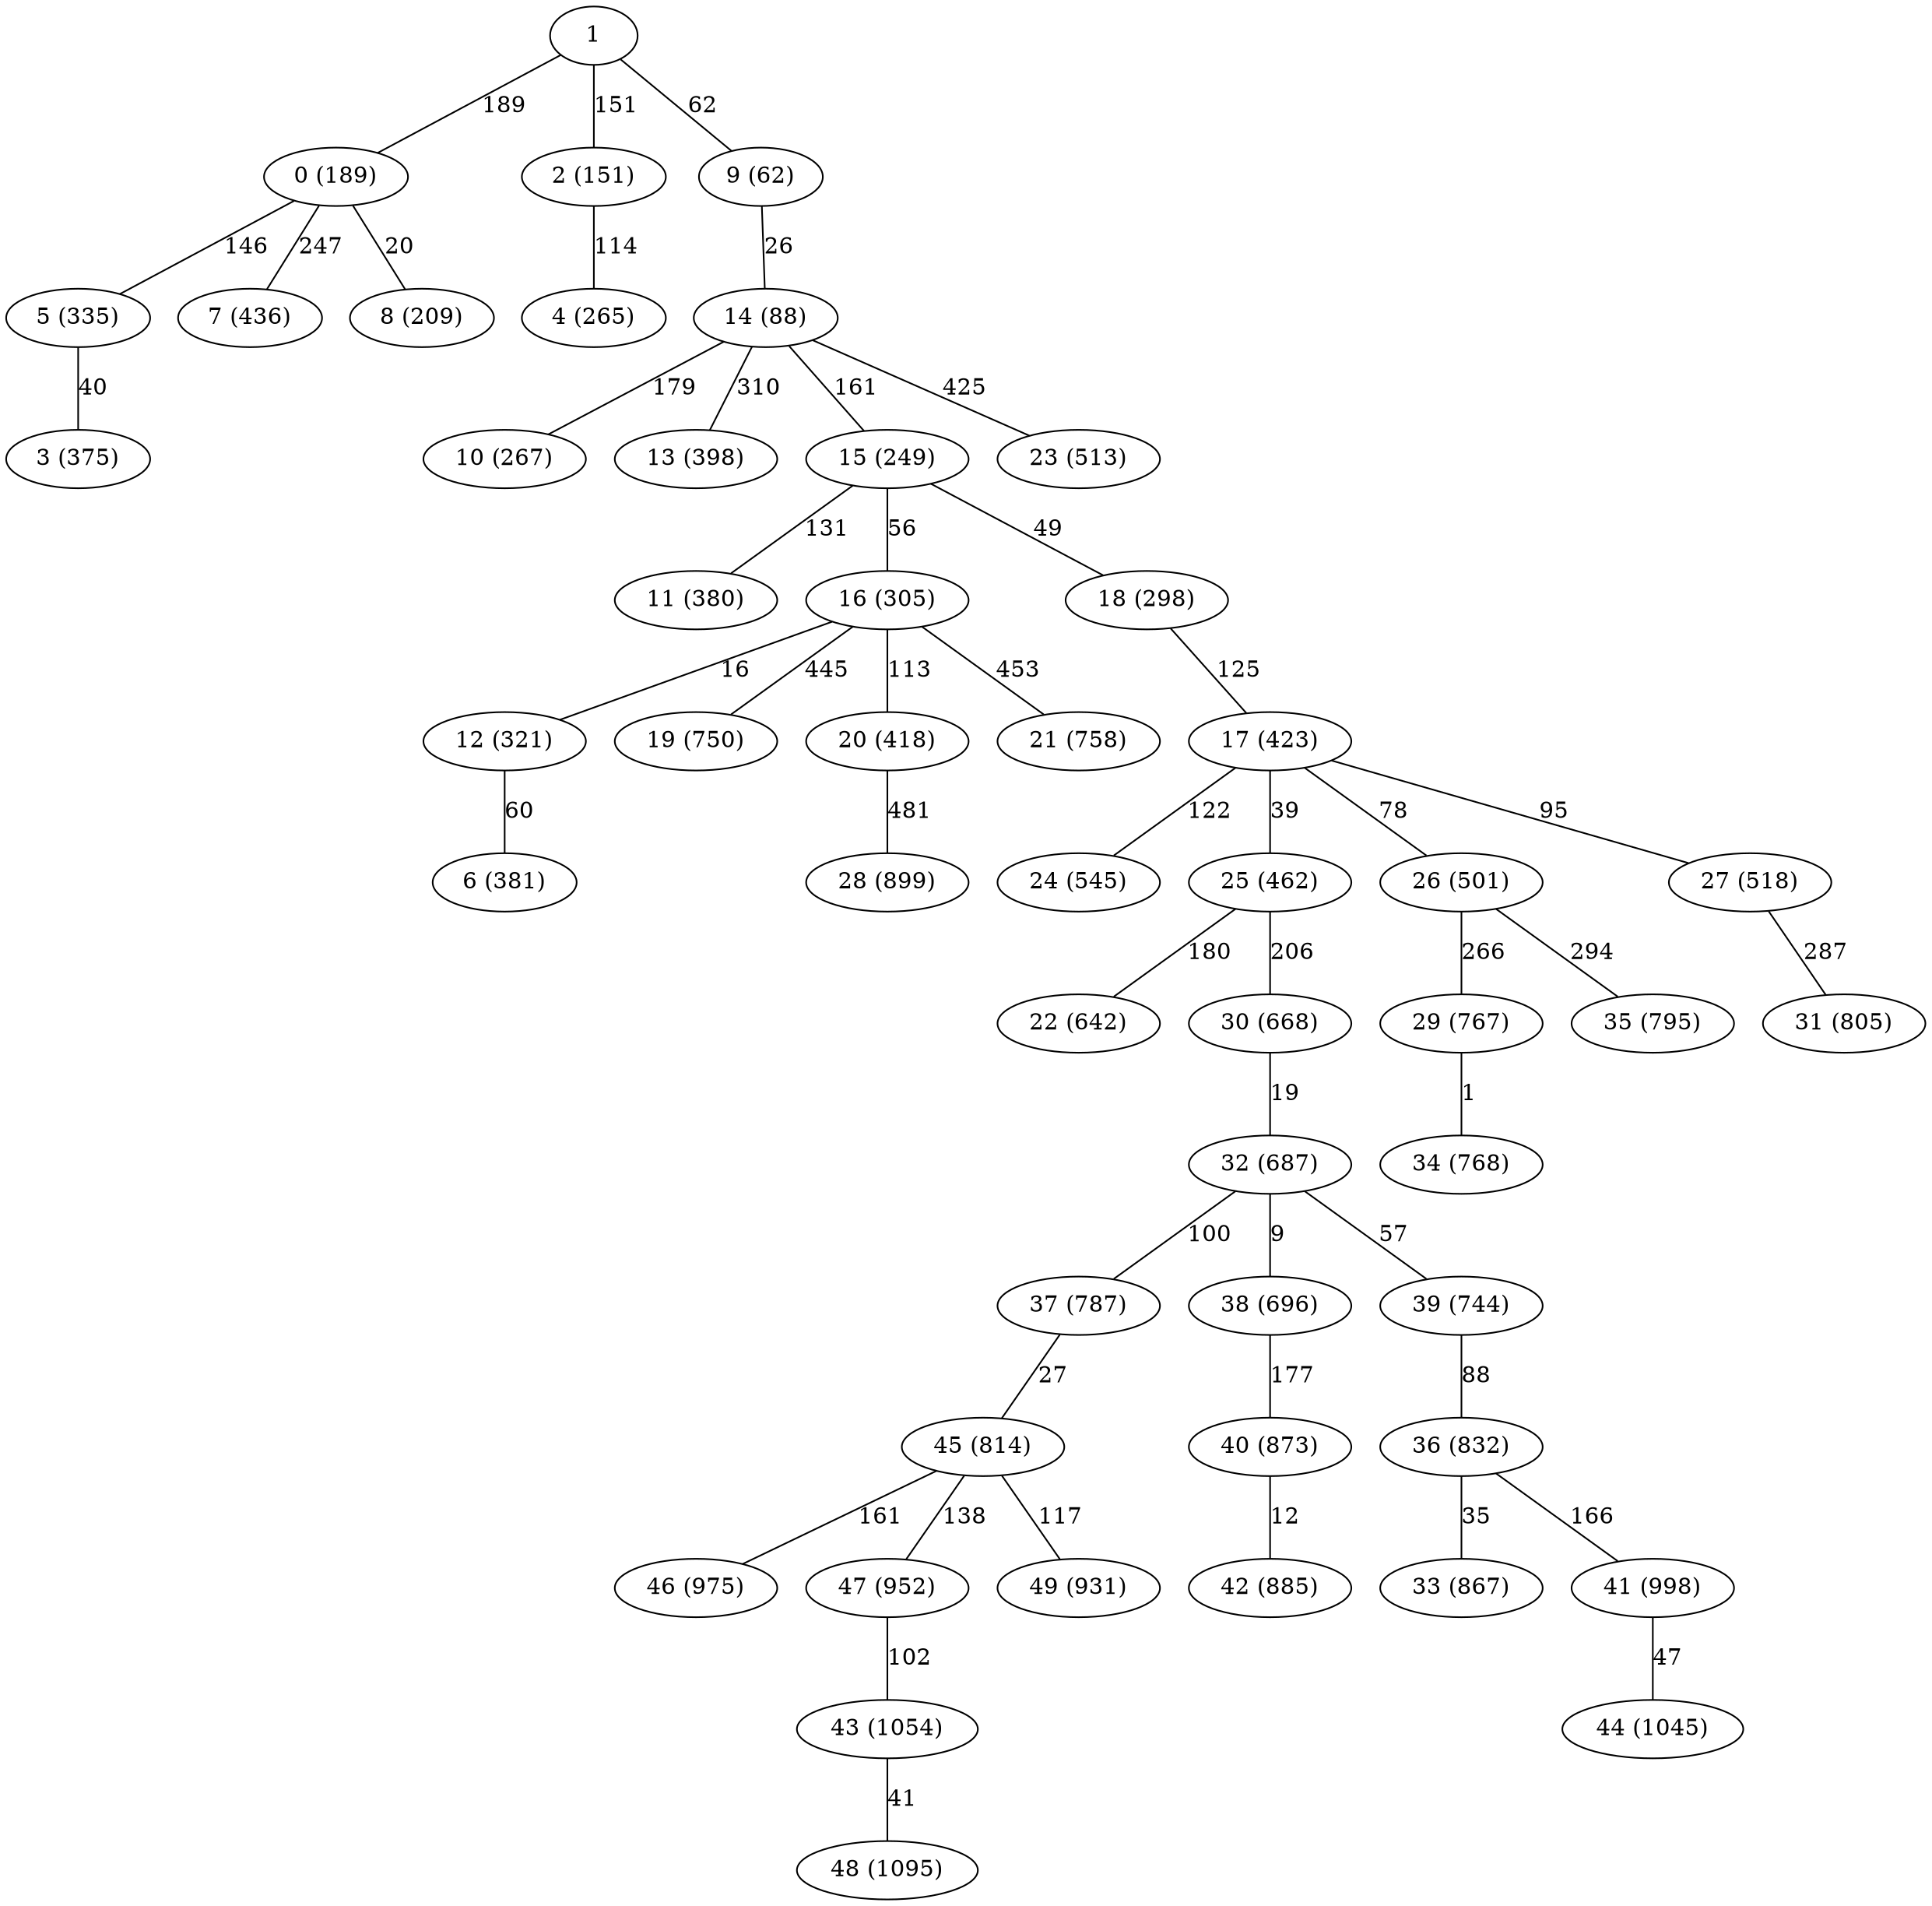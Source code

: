 strict graph G {
1;
0 [label="0 (189)"];
2 [label="2 (151)"];
3 [label="3 (375)"];
4 [label="4 (265)"];
5 [label="5 (335)"];
6 [label="6 (381)"];
7 [label="7 (436)"];
8 [label="8 (209)"];
9 [label="9 (62)"];
10 [label="10 (267)"];
11 [label="11 (380)"];
12 [label="12 (321)"];
13 [label="13 (398)"];
14 [label="14 (88)"];
15 [label="15 (249)"];
16 [label="16 (305)"];
17 [label="17 (423)"];
18 [label="18 (298)"];
19 [label="19 (750)"];
20 [label="20 (418)"];
21 [label="21 (758)"];
22 [label="22 (642)"];
23 [label="23 (513)"];
24 [label="24 (545)"];
25 [label="25 (462)"];
26 [label="26 (501)"];
27 [label="27 (518)"];
28 [label="28 (899)"];
29 [label="29 (767)"];
30 [label="30 (668)"];
31 [label="31 (805)"];
32 [label="32 (687)"];
33 [label="33 (867)"];
34 [label="34 (768)"];
35 [label="35 (795)"];
36 [label="36 (832)"];
37 [label="37 (787)"];
38 [label="38 (696)"];
39 [label="39 (744)"];
40 [label="40 (873)"];
41 [label="41 (998)"];
42 [label="42 (885)"];
43 [label="43 (1054)"];
44 [label="44 (1045)"];
45 [label="45 (814)"];
46 [label="46 (975)"];
47 [label="47 (952)"];
48 [label="48 (1095)"];
49 [label="49 (931)"];
47 -- 43 [label=102];
1 -- 9 [label=62];
18 -- 17 [label=125];
14 -- 10 [label=179];
16 -- 21 [label=453];
9 -- 14 [label=26];
15 -- 11 [label=131];
32 -- 38 [label=9];
5 -- 3 [label=40];
0 -- 7 [label=247];
45 -- 47 [label=138];
45 -- 46 [label=161];
15 -- 16 [label=56];
27 -- 31 [label=287];
14 -- 15 [label=161];
36 -- 33 [label=35];
0 -- 8 [label=20];
16 -- 19 [label=445];
39 -- 36 [label=88];
32 -- 37 [label=100];
37 -- 45 [label=27];
17 -- 25 [label=39];
45 -- 49 [label=117];
17 -- 27 [label=95];
38 -- 40 [label=177];
12 -- 6 [label=60];
1 -- 0 [label=189];
25 -- 22 [label=180];
36 -- 41 [label=166];
40 -- 42 [label=12];
15 -- 18 [label=49];
17 -- 26 [label=78];
29 -- 34 [label=1];
14 -- 23 [label=425];
30 -- 32 [label=19];
25 -- 30 [label=206];
0 -- 5 [label=146];
32 -- 39 [label=57];
26 -- 35 [label=294];
41 -- 44 [label=47];
14 -- 13 [label=310];
26 -- 29 [label=266];
2 -- 4 [label=114];
1 -- 2 [label=151];
16 -- 20 [label=113];
43 -- 48 [label=41];
20 -- 28 [label=481];
17 -- 24 [label=122];
16 -- 12 [label=16];
}
